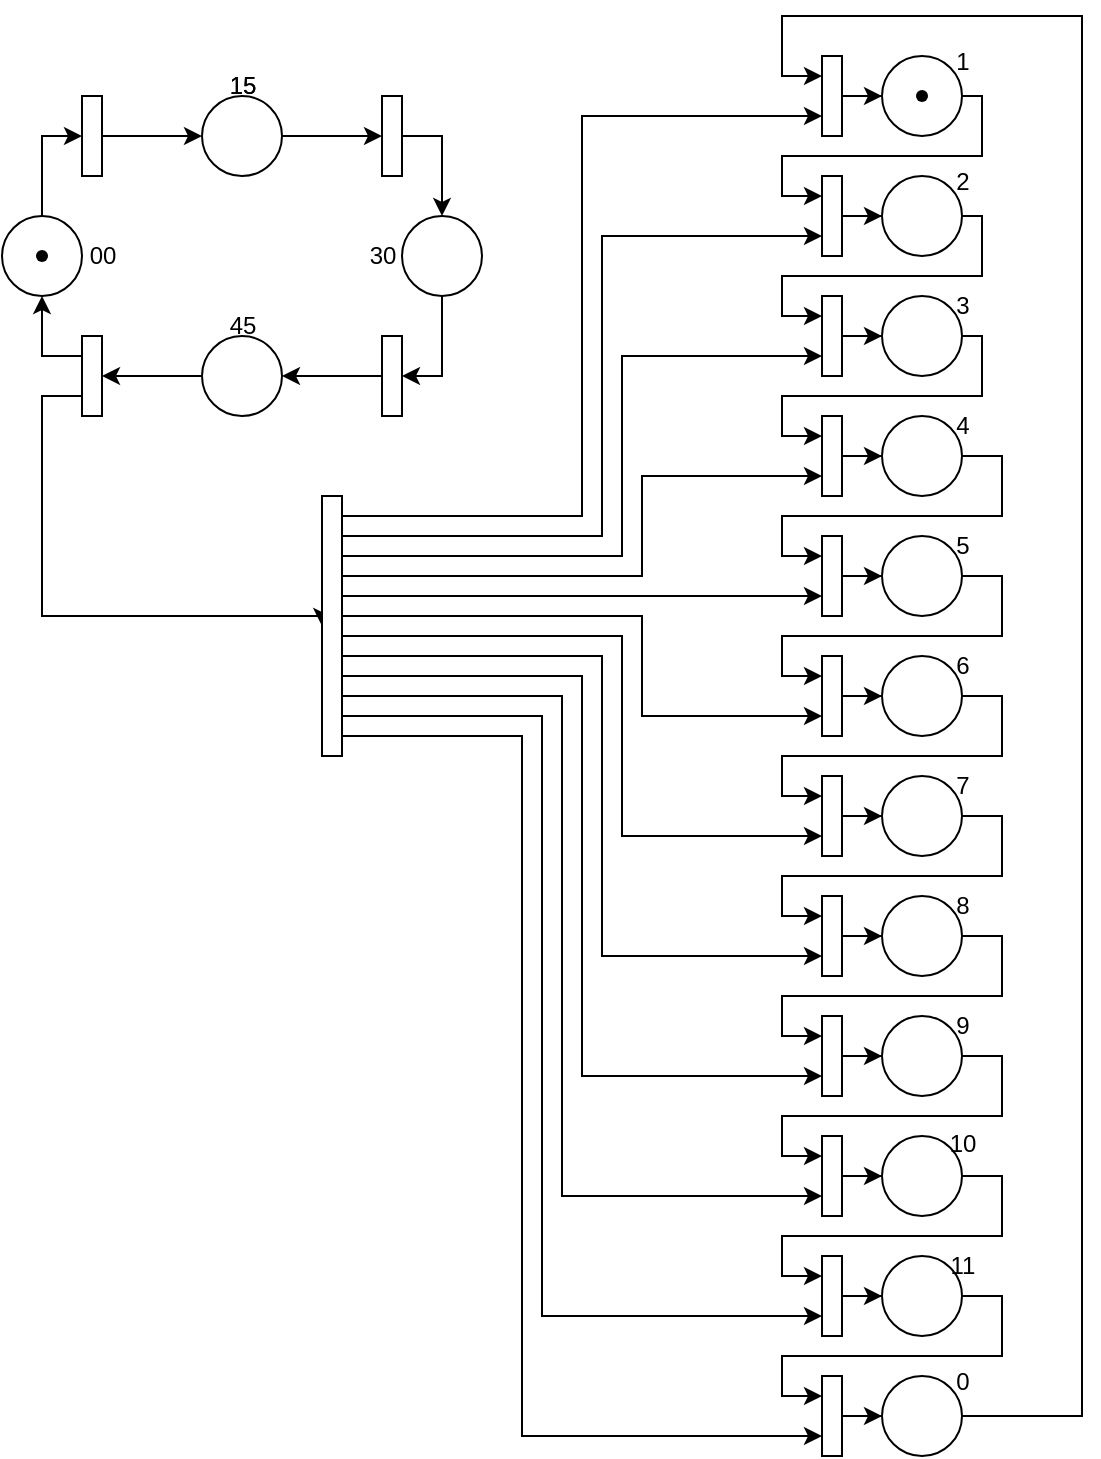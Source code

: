 <mxfile version="23.1.5" type="github">
  <diagram name="Seite-1" id="lfl4i450WfD22Rne9Rqw">
    <mxGraphModel dx="2166" dy="1173" grid="1" gridSize="10" guides="1" tooltips="1" connect="1" arrows="1" fold="1" page="1" pageScale="1" pageWidth="827" pageHeight="1169" math="0" shadow="0">
      <root>
        <mxCell id="0" />
        <mxCell id="1" parent="0" />
        <mxCell id="LdpoICiIx2b4ZV0GDlky-15" style="edgeStyle=orthogonalEdgeStyle;rounded=0;orthogonalLoop=1;jettySize=auto;html=1;entryX=0.5;entryY=0;entryDx=0;entryDy=0;exitX=1;exitY=0.5;exitDx=0;exitDy=0;" edge="1" parent="1" source="LdpoICiIx2b4ZV0GDlky-22" target="LdpoICiIx2b4ZV0GDlky-4">
          <mxGeometry relative="1" as="geometry">
            <Array as="points">
              <mxPoint x="260" y="80" />
            </Array>
          </mxGeometry>
        </mxCell>
        <mxCell id="LdpoICiIx2b4ZV0GDlky-3" value="" style="ellipse;whiteSpace=wrap;html=1;aspect=fixed;" vertex="1" parent="1">
          <mxGeometry x="140" y="60" width="40" height="40" as="geometry" />
        </mxCell>
        <mxCell id="LdpoICiIx2b4ZV0GDlky-16" style="edgeStyle=orthogonalEdgeStyle;rounded=0;orthogonalLoop=1;jettySize=auto;html=1;exitX=0;exitY=0.5;exitDx=0;exitDy=0;entryX=1;entryY=0.5;entryDx=0;entryDy=0;" edge="1" parent="1" source="LdpoICiIx2b4ZV0GDlky-21" target="LdpoICiIx2b4ZV0GDlky-6">
          <mxGeometry relative="1" as="geometry">
            <Array as="points">
              <mxPoint x="210" y="200" />
              <mxPoint x="210" y="200" />
            </Array>
          </mxGeometry>
        </mxCell>
        <mxCell id="LdpoICiIx2b4ZV0GDlky-4" value="" style="ellipse;whiteSpace=wrap;html=1;aspect=fixed;" vertex="1" parent="1">
          <mxGeometry x="240" y="120" width="40" height="40" as="geometry" />
        </mxCell>
        <mxCell id="LdpoICiIx2b4ZV0GDlky-25" style="edgeStyle=orthogonalEdgeStyle;rounded=0;orthogonalLoop=1;jettySize=auto;html=1;entryX=0;entryY=0.5;entryDx=0;entryDy=0;" edge="1" parent="1" source="LdpoICiIx2b4ZV0GDlky-5" target="LdpoICiIx2b4ZV0GDlky-20">
          <mxGeometry relative="1" as="geometry" />
        </mxCell>
        <mxCell id="LdpoICiIx2b4ZV0GDlky-5" value="" style="ellipse;whiteSpace=wrap;html=1;aspect=fixed;" vertex="1" parent="1">
          <mxGeometry x="40" y="120" width="40" height="40" as="geometry" />
        </mxCell>
        <mxCell id="LdpoICiIx2b4ZV0GDlky-17" style="edgeStyle=orthogonalEdgeStyle;rounded=0;orthogonalLoop=1;jettySize=auto;html=1;exitX=0;exitY=0.5;exitDx=0;exitDy=0;entryX=0.5;entryY=1;entryDx=0;entryDy=0;" edge="1" parent="1" source="LdpoICiIx2b4ZV0GDlky-30" target="LdpoICiIx2b4ZV0GDlky-5">
          <mxGeometry relative="1" as="geometry">
            <Array as="points">
              <mxPoint x="80" y="190" />
              <mxPoint x="60" y="190" />
            </Array>
          </mxGeometry>
        </mxCell>
        <mxCell id="LdpoICiIx2b4ZV0GDlky-6" value="" style="ellipse;whiteSpace=wrap;html=1;aspect=fixed;" vertex="1" parent="1">
          <mxGeometry x="140" y="180" width="40" height="40" as="geometry" />
        </mxCell>
        <mxCell id="LdpoICiIx2b4ZV0GDlky-8" value="15" style="text;html=1;align=center;verticalAlign=middle;resizable=0;points=[];autosize=1;strokeColor=none;fillColor=none;" vertex="1" parent="1">
          <mxGeometry x="140" y="40" width="40" height="30" as="geometry" />
        </mxCell>
        <mxCell id="LdpoICiIx2b4ZV0GDlky-9" value="30" style="text;html=1;align=center;verticalAlign=middle;resizable=0;points=[];autosize=1;strokeColor=none;fillColor=none;" vertex="1" parent="1">
          <mxGeometry x="210" y="125" width="40" height="30" as="geometry" />
        </mxCell>
        <mxCell id="LdpoICiIx2b4ZV0GDlky-10" value="45" style="text;html=1;align=center;verticalAlign=middle;resizable=0;points=[];autosize=1;strokeColor=none;fillColor=none;" vertex="1" parent="1">
          <mxGeometry x="140" y="160" width="40" height="30" as="geometry" />
        </mxCell>
        <mxCell id="LdpoICiIx2b4ZV0GDlky-11" value="00" style="text;html=1;align=center;verticalAlign=middle;resizable=0;points=[];autosize=1;strokeColor=none;fillColor=none;" vertex="1" parent="1">
          <mxGeometry x="70" y="125" width="40" height="30" as="geometry" />
        </mxCell>
        <mxCell id="LdpoICiIx2b4ZV0GDlky-26" style="edgeStyle=orthogonalEdgeStyle;rounded=0;orthogonalLoop=1;jettySize=auto;html=1;entryX=0;entryY=0.5;entryDx=0;entryDy=0;" edge="1" parent="1" source="LdpoICiIx2b4ZV0GDlky-20" target="LdpoICiIx2b4ZV0GDlky-3">
          <mxGeometry relative="1" as="geometry" />
        </mxCell>
        <mxCell id="LdpoICiIx2b4ZV0GDlky-20" value="" style="rounded=0;whiteSpace=wrap;html=1;" vertex="1" parent="1">
          <mxGeometry x="80" y="60" width="10" height="40" as="geometry" />
        </mxCell>
        <mxCell id="LdpoICiIx2b4ZV0GDlky-23" value="" style="edgeStyle=orthogonalEdgeStyle;rounded=0;orthogonalLoop=1;jettySize=auto;html=1;entryX=0;entryY=0.5;entryDx=0;entryDy=0;" edge="1" parent="1" source="LdpoICiIx2b4ZV0GDlky-3" target="LdpoICiIx2b4ZV0GDlky-22">
          <mxGeometry relative="1" as="geometry">
            <mxPoint x="180" y="78" as="sourcePoint" />
            <mxPoint x="246" y="126" as="targetPoint" />
          </mxGeometry>
        </mxCell>
        <mxCell id="LdpoICiIx2b4ZV0GDlky-22" value="" style="rounded=0;whiteSpace=wrap;html=1;" vertex="1" parent="1">
          <mxGeometry x="230" y="60" width="10" height="40" as="geometry" />
        </mxCell>
        <mxCell id="LdpoICiIx2b4ZV0GDlky-24" value="" style="edgeStyle=orthogonalEdgeStyle;rounded=0;orthogonalLoop=1;jettySize=auto;html=1;exitX=0.5;exitY=1;exitDx=0;exitDy=0;entryX=1;entryY=0.5;entryDx=0;entryDy=0;" edge="1" parent="1" source="LdpoICiIx2b4ZV0GDlky-4" target="LdpoICiIx2b4ZV0GDlky-21">
          <mxGeometry relative="1" as="geometry">
            <mxPoint x="246" y="154" as="sourcePoint" />
            <mxPoint x="180" y="200" as="targetPoint" />
            <Array as="points">
              <mxPoint x="260" y="200" />
            </Array>
          </mxGeometry>
        </mxCell>
        <mxCell id="LdpoICiIx2b4ZV0GDlky-21" value="" style="rounded=0;whiteSpace=wrap;html=1;" vertex="1" parent="1">
          <mxGeometry x="230" y="180" width="10" height="40" as="geometry" />
        </mxCell>
        <mxCell id="LdpoICiIx2b4ZV0GDlky-29" value="15" style="text;html=1;align=center;verticalAlign=middle;resizable=0;points=[];autosize=1;strokeColor=none;fillColor=none;" vertex="1" parent="1">
          <mxGeometry x="140" y="40" width="40" height="30" as="geometry" />
        </mxCell>
        <mxCell id="LdpoICiIx2b4ZV0GDlky-31" value="" style="edgeStyle=orthogonalEdgeStyle;rounded=0;orthogonalLoop=1;jettySize=auto;html=1;exitX=0;exitY=0.5;exitDx=0;exitDy=0;entryX=1;entryY=0.5;entryDx=0;entryDy=0;" edge="1" parent="1" source="LdpoICiIx2b4ZV0GDlky-6" target="LdpoICiIx2b4ZV0GDlky-30">
          <mxGeometry relative="1" as="geometry">
            <mxPoint x="140" y="200" as="sourcePoint" />
            <mxPoint x="60" y="160" as="targetPoint" />
          </mxGeometry>
        </mxCell>
        <mxCell id="LdpoICiIx2b4ZV0GDlky-43" style="edgeStyle=orthogonalEdgeStyle;rounded=0;orthogonalLoop=1;jettySize=auto;html=1;entryX=0;entryY=0.5;entryDx=0;entryDy=0;" edge="1" parent="1" source="LdpoICiIx2b4ZV0GDlky-30" target="LdpoICiIx2b4ZV0GDlky-55">
          <mxGeometry relative="1" as="geometry">
            <mxPoint x="85" y="320" as="targetPoint" />
            <Array as="points">
              <mxPoint x="60" y="210" />
              <mxPoint x="60" y="320" />
            </Array>
          </mxGeometry>
        </mxCell>
        <mxCell id="LdpoICiIx2b4ZV0GDlky-30" value="" style="rounded=0;whiteSpace=wrap;html=1;" vertex="1" parent="1">
          <mxGeometry x="80" y="180" width="10" height="40" as="geometry" />
        </mxCell>
        <mxCell id="LdpoICiIx2b4ZV0GDlky-32" value="" style="ellipse;whiteSpace=wrap;html=1;aspect=fixed;" vertex="1" parent="1">
          <mxGeometry x="480" y="40" width="40" height="40" as="geometry" />
        </mxCell>
        <mxCell id="LdpoICiIx2b4ZV0GDlky-108" style="edgeStyle=orthogonalEdgeStyle;rounded=0;orthogonalLoop=1;jettySize=auto;html=1;exitX=1;exitY=0.5;exitDx=0;exitDy=0;entryX=0;entryY=0.25;entryDx=0;entryDy=0;" edge="1" parent="1" source="LdpoICiIx2b4ZV0GDlky-33" target="LdpoICiIx2b4ZV0GDlky-106">
          <mxGeometry relative="1" as="geometry">
            <Array as="points">
              <mxPoint x="540" y="660" />
              <mxPoint x="540" y="690" />
              <mxPoint x="430" y="690" />
              <mxPoint x="430" y="710" />
            </Array>
          </mxGeometry>
        </mxCell>
        <mxCell id="LdpoICiIx2b4ZV0GDlky-33" value="" style="ellipse;whiteSpace=wrap;html=1;aspect=fixed;" vertex="1" parent="1">
          <mxGeometry x="480" y="640" width="40" height="40" as="geometry" />
        </mxCell>
        <mxCell id="LdpoICiIx2b4ZV0GDlky-91" style="edgeStyle=orthogonalEdgeStyle;rounded=0;orthogonalLoop=1;jettySize=auto;html=1;entryX=0;entryY=0.25;entryDx=0;entryDy=0;" edge="1" parent="1" source="LdpoICiIx2b4ZV0GDlky-34" target="LdpoICiIx2b4ZV0GDlky-59">
          <mxGeometry relative="1" as="geometry">
            <Array as="points">
              <mxPoint x="540" y="600" />
              <mxPoint x="540" y="630" />
              <mxPoint x="430" y="630" />
              <mxPoint x="430" y="650" />
            </Array>
          </mxGeometry>
        </mxCell>
        <mxCell id="LdpoICiIx2b4ZV0GDlky-34" value="" style="ellipse;whiteSpace=wrap;html=1;aspect=fixed;" vertex="1" parent="1">
          <mxGeometry x="480" y="580" width="40" height="40" as="geometry" />
        </mxCell>
        <mxCell id="LdpoICiIx2b4ZV0GDlky-90" style="edgeStyle=orthogonalEdgeStyle;rounded=0;orthogonalLoop=1;jettySize=auto;html=1;entryX=0;entryY=0.25;entryDx=0;entryDy=0;" edge="1" parent="1" source="LdpoICiIx2b4ZV0GDlky-35" target="LdpoICiIx2b4ZV0GDlky-60">
          <mxGeometry relative="1" as="geometry">
            <Array as="points">
              <mxPoint x="540" y="540" />
              <mxPoint x="540" y="570" />
              <mxPoint x="430" y="570" />
              <mxPoint x="430" y="590" />
            </Array>
          </mxGeometry>
        </mxCell>
        <mxCell id="LdpoICiIx2b4ZV0GDlky-35" value="" style="ellipse;whiteSpace=wrap;html=1;aspect=fixed;" vertex="1" parent="1">
          <mxGeometry x="480" y="520" width="40" height="40" as="geometry" />
        </mxCell>
        <mxCell id="LdpoICiIx2b4ZV0GDlky-88" style="edgeStyle=orthogonalEdgeStyle;rounded=0;orthogonalLoop=1;jettySize=auto;html=1;entryX=0;entryY=0.25;entryDx=0;entryDy=0;" edge="1" parent="1" source="LdpoICiIx2b4ZV0GDlky-36" target="LdpoICiIx2b4ZV0GDlky-46">
          <mxGeometry relative="1" as="geometry">
            <Array as="points">
              <mxPoint x="540" y="420" />
              <mxPoint x="540" y="450" />
              <mxPoint x="430" y="450" />
              <mxPoint x="430" y="470" />
            </Array>
          </mxGeometry>
        </mxCell>
        <mxCell id="LdpoICiIx2b4ZV0GDlky-36" value="" style="ellipse;whiteSpace=wrap;html=1;aspect=fixed;" vertex="1" parent="1">
          <mxGeometry x="480" y="400" width="40" height="40" as="geometry" />
        </mxCell>
        <mxCell id="LdpoICiIx2b4ZV0GDlky-89" style="edgeStyle=orthogonalEdgeStyle;rounded=0;orthogonalLoop=1;jettySize=auto;html=1;entryX=0;entryY=0.25;entryDx=0;entryDy=0;" edge="1" parent="1" source="LdpoICiIx2b4ZV0GDlky-37" target="LdpoICiIx2b4ZV0GDlky-45">
          <mxGeometry relative="1" as="geometry">
            <Array as="points">
              <mxPoint x="540" y="480" />
              <mxPoint x="540" y="510" />
              <mxPoint x="430" y="510" />
              <mxPoint x="430" y="530" />
            </Array>
          </mxGeometry>
        </mxCell>
        <mxCell id="LdpoICiIx2b4ZV0GDlky-37" value="" style="ellipse;whiteSpace=wrap;html=1;aspect=fixed;" vertex="1" parent="1">
          <mxGeometry x="480" y="460" width="40" height="40" as="geometry" />
        </mxCell>
        <mxCell id="LdpoICiIx2b4ZV0GDlky-87" style="edgeStyle=orthogonalEdgeStyle;rounded=0;orthogonalLoop=1;jettySize=auto;html=1;entryX=0;entryY=0.25;entryDx=0;entryDy=0;" edge="1" parent="1" source="LdpoICiIx2b4ZV0GDlky-38" target="LdpoICiIx2b4ZV0GDlky-47">
          <mxGeometry relative="1" as="geometry">
            <Array as="points">
              <mxPoint x="540" y="360" />
              <mxPoint x="540" y="390" />
              <mxPoint x="430" y="390" />
              <mxPoint x="430" y="410" />
            </Array>
          </mxGeometry>
        </mxCell>
        <mxCell id="LdpoICiIx2b4ZV0GDlky-38" value="" style="ellipse;whiteSpace=wrap;html=1;aspect=fixed;" vertex="1" parent="1">
          <mxGeometry x="480" y="340" width="40" height="40" as="geometry" />
        </mxCell>
        <mxCell id="LdpoICiIx2b4ZV0GDlky-86" style="edgeStyle=orthogonalEdgeStyle;rounded=0;orthogonalLoop=1;jettySize=auto;html=1;entryX=0;entryY=0.25;entryDx=0;entryDy=0;" edge="1" parent="1" source="LdpoICiIx2b4ZV0GDlky-39" target="LdpoICiIx2b4ZV0GDlky-48">
          <mxGeometry relative="1" as="geometry">
            <Array as="points">
              <mxPoint x="540" y="300" />
              <mxPoint x="540" y="330" />
              <mxPoint x="430" y="330" />
              <mxPoint x="430" y="350" />
            </Array>
          </mxGeometry>
        </mxCell>
        <mxCell id="LdpoICiIx2b4ZV0GDlky-39" value="" style="ellipse;whiteSpace=wrap;html=1;aspect=fixed;" vertex="1" parent="1">
          <mxGeometry x="480" y="280" width="40" height="40" as="geometry" />
        </mxCell>
        <mxCell id="LdpoICiIx2b4ZV0GDlky-85" style="edgeStyle=orthogonalEdgeStyle;rounded=0;orthogonalLoop=1;jettySize=auto;html=1;exitX=1;exitY=0.5;exitDx=0;exitDy=0;entryX=0;entryY=0.25;entryDx=0;entryDy=0;" edge="1" parent="1" source="LdpoICiIx2b4ZV0GDlky-40" target="LdpoICiIx2b4ZV0GDlky-49">
          <mxGeometry relative="1" as="geometry">
            <Array as="points">
              <mxPoint x="540" y="240" />
              <mxPoint x="540" y="270" />
              <mxPoint x="430" y="270" />
              <mxPoint x="430" y="290" />
            </Array>
          </mxGeometry>
        </mxCell>
        <mxCell id="LdpoICiIx2b4ZV0GDlky-40" value="" style="ellipse;whiteSpace=wrap;html=1;aspect=fixed;" vertex="1" parent="1">
          <mxGeometry x="480" y="220" width="40" height="40" as="geometry" />
        </mxCell>
        <mxCell id="LdpoICiIx2b4ZV0GDlky-77" style="edgeStyle=orthogonalEdgeStyle;rounded=0;orthogonalLoop=1;jettySize=auto;html=1;entryX=0;entryY=0.25;entryDx=0;entryDy=0;" edge="1" parent="1" source="LdpoICiIx2b4ZV0GDlky-41" target="LdpoICiIx2b4ZV0GDlky-50">
          <mxGeometry relative="1" as="geometry">
            <Array as="points">
              <mxPoint x="530" y="180" />
              <mxPoint x="530" y="210" />
              <mxPoint x="430" y="210" />
              <mxPoint x="430" y="230" />
            </Array>
          </mxGeometry>
        </mxCell>
        <mxCell id="LdpoICiIx2b4ZV0GDlky-41" value="" style="ellipse;whiteSpace=wrap;html=1;aspect=fixed;" vertex="1" parent="1">
          <mxGeometry x="480" y="160" width="40" height="40" as="geometry" />
        </mxCell>
        <mxCell id="LdpoICiIx2b4ZV0GDlky-65" style="edgeStyle=orthogonalEdgeStyle;rounded=0;orthogonalLoop=1;jettySize=auto;html=1;entryX=0;entryY=0.25;entryDx=0;entryDy=0;" edge="1" parent="1" source="LdpoICiIx2b4ZV0GDlky-42" target="LdpoICiIx2b4ZV0GDlky-51">
          <mxGeometry relative="1" as="geometry">
            <Array as="points">
              <mxPoint x="530" y="120" />
              <mxPoint x="530" y="150" />
              <mxPoint x="430" y="150" />
              <mxPoint x="430" y="170" />
            </Array>
          </mxGeometry>
        </mxCell>
        <mxCell id="LdpoICiIx2b4ZV0GDlky-42" value="" style="ellipse;whiteSpace=wrap;html=1;aspect=fixed;" vertex="1" parent="1">
          <mxGeometry x="480" y="100" width="40" height="40" as="geometry" />
        </mxCell>
        <mxCell id="LdpoICiIx2b4ZV0GDlky-57" style="edgeStyle=orthogonalEdgeStyle;rounded=0;orthogonalLoop=1;jettySize=auto;html=1;exitX=1;exitY=0.5;exitDx=0;exitDy=0;entryX=0;entryY=0.25;entryDx=0;entryDy=0;" edge="1" parent="1" source="LdpoICiIx2b4ZV0GDlky-32" target="LdpoICiIx2b4ZV0GDlky-52">
          <mxGeometry relative="1" as="geometry">
            <Array as="points">
              <mxPoint x="530" y="60" />
              <mxPoint x="530" y="90" />
              <mxPoint x="430" y="90" />
              <mxPoint x="430" y="110" />
            </Array>
          </mxGeometry>
        </mxCell>
        <mxCell id="LdpoICiIx2b4ZV0GDlky-58" style="edgeStyle=orthogonalEdgeStyle;rounded=0;orthogonalLoop=1;jettySize=auto;html=1;entryX=0;entryY=0.5;entryDx=0;entryDy=0;" edge="1" parent="1" source="LdpoICiIx2b4ZV0GDlky-44" target="LdpoICiIx2b4ZV0GDlky-32">
          <mxGeometry relative="1" as="geometry" />
        </mxCell>
        <mxCell id="LdpoICiIx2b4ZV0GDlky-44" value="" style="rounded=0;whiteSpace=wrap;html=1;" vertex="1" parent="1">
          <mxGeometry x="450" y="40" width="10" height="40" as="geometry" />
        </mxCell>
        <mxCell id="LdpoICiIx2b4ZV0GDlky-74" style="edgeStyle=orthogonalEdgeStyle;rounded=0;orthogonalLoop=1;jettySize=auto;html=1;entryX=0;entryY=0.5;entryDx=0;entryDy=0;" edge="1" parent="1" source="LdpoICiIx2b4ZV0GDlky-45" target="LdpoICiIx2b4ZV0GDlky-35">
          <mxGeometry relative="1" as="geometry" />
        </mxCell>
        <mxCell id="LdpoICiIx2b4ZV0GDlky-45" value="" style="rounded=0;whiteSpace=wrap;html=1;" vertex="1" parent="1">
          <mxGeometry x="450" y="520" width="10" height="40" as="geometry" />
        </mxCell>
        <mxCell id="LdpoICiIx2b4ZV0GDlky-73" style="edgeStyle=orthogonalEdgeStyle;rounded=0;orthogonalLoop=1;jettySize=auto;html=1;entryX=0;entryY=0.5;entryDx=0;entryDy=0;" edge="1" parent="1" source="LdpoICiIx2b4ZV0GDlky-46" target="LdpoICiIx2b4ZV0GDlky-37">
          <mxGeometry relative="1" as="geometry" />
        </mxCell>
        <mxCell id="LdpoICiIx2b4ZV0GDlky-46" value="" style="rounded=0;whiteSpace=wrap;html=1;" vertex="1" parent="1">
          <mxGeometry x="450" y="460" width="10" height="40" as="geometry" />
        </mxCell>
        <mxCell id="LdpoICiIx2b4ZV0GDlky-72" style="edgeStyle=orthogonalEdgeStyle;rounded=0;orthogonalLoop=1;jettySize=auto;html=1;entryX=0;entryY=0.5;entryDx=0;entryDy=0;" edge="1" parent="1" source="LdpoICiIx2b4ZV0GDlky-47" target="LdpoICiIx2b4ZV0GDlky-36">
          <mxGeometry relative="1" as="geometry" />
        </mxCell>
        <mxCell id="LdpoICiIx2b4ZV0GDlky-47" value="" style="rounded=0;whiteSpace=wrap;html=1;" vertex="1" parent="1">
          <mxGeometry x="450" y="400" width="10" height="40" as="geometry" />
        </mxCell>
        <mxCell id="LdpoICiIx2b4ZV0GDlky-71" style="edgeStyle=orthogonalEdgeStyle;rounded=0;orthogonalLoop=1;jettySize=auto;html=1;entryX=0;entryY=0.5;entryDx=0;entryDy=0;" edge="1" parent="1" source="LdpoICiIx2b4ZV0GDlky-48" target="LdpoICiIx2b4ZV0GDlky-38">
          <mxGeometry relative="1" as="geometry" />
        </mxCell>
        <mxCell id="LdpoICiIx2b4ZV0GDlky-48" value="" style="rounded=0;whiteSpace=wrap;html=1;" vertex="1" parent="1">
          <mxGeometry x="450" y="340" width="10" height="40" as="geometry" />
        </mxCell>
        <mxCell id="LdpoICiIx2b4ZV0GDlky-70" style="edgeStyle=orthogonalEdgeStyle;rounded=0;orthogonalLoop=1;jettySize=auto;html=1;entryX=0;entryY=0.5;entryDx=0;entryDy=0;" edge="1" parent="1" source="LdpoICiIx2b4ZV0GDlky-49" target="LdpoICiIx2b4ZV0GDlky-39">
          <mxGeometry relative="1" as="geometry" />
        </mxCell>
        <mxCell id="LdpoICiIx2b4ZV0GDlky-49" value="" style="rounded=0;whiteSpace=wrap;html=1;" vertex="1" parent="1">
          <mxGeometry x="450" y="280" width="10" height="40" as="geometry" />
        </mxCell>
        <mxCell id="LdpoICiIx2b4ZV0GDlky-69" style="edgeStyle=orthogonalEdgeStyle;rounded=0;orthogonalLoop=1;jettySize=auto;html=1;entryX=0;entryY=0.5;entryDx=0;entryDy=0;" edge="1" parent="1" source="LdpoICiIx2b4ZV0GDlky-50" target="LdpoICiIx2b4ZV0GDlky-40">
          <mxGeometry relative="1" as="geometry" />
        </mxCell>
        <mxCell id="LdpoICiIx2b4ZV0GDlky-50" value="" style="rounded=0;whiteSpace=wrap;html=1;" vertex="1" parent="1">
          <mxGeometry x="450" y="220" width="10" height="40" as="geometry" />
        </mxCell>
        <mxCell id="LdpoICiIx2b4ZV0GDlky-68" style="edgeStyle=orthogonalEdgeStyle;rounded=0;orthogonalLoop=1;jettySize=auto;html=1;entryX=0;entryY=0.5;entryDx=0;entryDy=0;" edge="1" parent="1" source="LdpoICiIx2b4ZV0GDlky-51" target="LdpoICiIx2b4ZV0GDlky-41">
          <mxGeometry relative="1" as="geometry" />
        </mxCell>
        <mxCell id="LdpoICiIx2b4ZV0GDlky-51" value="" style="rounded=0;whiteSpace=wrap;html=1;" vertex="1" parent="1">
          <mxGeometry x="450" y="160" width="10" height="40" as="geometry" />
        </mxCell>
        <mxCell id="LdpoICiIx2b4ZV0GDlky-66" style="edgeStyle=orthogonalEdgeStyle;rounded=0;orthogonalLoop=1;jettySize=auto;html=1;entryX=0;entryY=0.5;entryDx=0;entryDy=0;" edge="1" parent="1" source="LdpoICiIx2b4ZV0GDlky-52" target="LdpoICiIx2b4ZV0GDlky-42">
          <mxGeometry relative="1" as="geometry" />
        </mxCell>
        <mxCell id="LdpoICiIx2b4ZV0GDlky-52" value="" style="rounded=0;whiteSpace=wrap;html=1;" vertex="1" parent="1">
          <mxGeometry x="450" y="100" width="10" height="40" as="geometry" />
        </mxCell>
        <mxCell id="LdpoICiIx2b4ZV0GDlky-56" style="edgeStyle=orthogonalEdgeStyle;rounded=0;orthogonalLoop=1;jettySize=auto;html=1;" edge="1" parent="1">
          <mxGeometry relative="1" as="geometry">
            <mxPoint x="210" y="270" as="sourcePoint" />
            <mxPoint x="450" y="70" as="targetPoint" />
            <Array as="points">
              <mxPoint x="330" y="270" />
              <mxPoint x="330" y="70" />
              <mxPoint x="450" y="70" />
            </Array>
          </mxGeometry>
        </mxCell>
        <mxCell id="LdpoICiIx2b4ZV0GDlky-62" style="edgeStyle=orthogonalEdgeStyle;rounded=0;orthogonalLoop=1;jettySize=auto;html=1;" edge="1" parent="1">
          <mxGeometry relative="1" as="geometry">
            <mxPoint x="210" y="280" as="sourcePoint" />
            <mxPoint x="450" y="130" as="targetPoint" />
            <Array as="points">
              <mxPoint x="340" y="280" />
              <mxPoint x="340" y="130" />
              <mxPoint x="450" y="130" />
            </Array>
          </mxGeometry>
        </mxCell>
        <mxCell id="LdpoICiIx2b4ZV0GDlky-63" style="edgeStyle=orthogonalEdgeStyle;rounded=0;orthogonalLoop=1;jettySize=auto;html=1;entryX=0;entryY=0.75;entryDx=0;entryDy=0;" edge="1" parent="1" source="LdpoICiIx2b4ZV0GDlky-55" target="LdpoICiIx2b4ZV0GDlky-51">
          <mxGeometry relative="1" as="geometry">
            <Array as="points">
              <mxPoint x="350" y="290" />
              <mxPoint x="350" y="190" />
            </Array>
          </mxGeometry>
        </mxCell>
        <mxCell id="LdpoICiIx2b4ZV0GDlky-64" style="edgeStyle=orthogonalEdgeStyle;rounded=0;orthogonalLoop=1;jettySize=auto;html=1;" edge="1" parent="1" source="LdpoICiIx2b4ZV0GDlky-55">
          <mxGeometry relative="1" as="geometry">
            <mxPoint x="450" y="250" as="targetPoint" />
            <Array as="points">
              <mxPoint x="360" y="300" />
              <mxPoint x="360" y="250" />
            </Array>
          </mxGeometry>
        </mxCell>
        <mxCell id="LdpoICiIx2b4ZV0GDlky-78" style="edgeStyle=orthogonalEdgeStyle;rounded=0;orthogonalLoop=1;jettySize=auto;html=1;entryX=0;entryY=0.75;entryDx=0;entryDy=0;" edge="1" parent="1" source="LdpoICiIx2b4ZV0GDlky-55" target="LdpoICiIx2b4ZV0GDlky-49">
          <mxGeometry relative="1" as="geometry">
            <Array as="points">
              <mxPoint x="270" y="310" />
              <mxPoint x="270" y="310" />
            </Array>
          </mxGeometry>
        </mxCell>
        <mxCell id="LdpoICiIx2b4ZV0GDlky-79" style="edgeStyle=orthogonalEdgeStyle;rounded=0;orthogonalLoop=1;jettySize=auto;html=1;entryX=0;entryY=0.75;entryDx=0;entryDy=0;" edge="1" parent="1" source="LdpoICiIx2b4ZV0GDlky-55" target="LdpoICiIx2b4ZV0GDlky-48">
          <mxGeometry relative="1" as="geometry">
            <Array as="points">
              <mxPoint x="360" y="320" />
              <mxPoint x="360" y="370" />
            </Array>
          </mxGeometry>
        </mxCell>
        <mxCell id="LdpoICiIx2b4ZV0GDlky-80" style="edgeStyle=orthogonalEdgeStyle;rounded=0;orthogonalLoop=1;jettySize=auto;html=1;entryX=0;entryY=0.75;entryDx=0;entryDy=0;" edge="1" parent="1" source="LdpoICiIx2b4ZV0GDlky-55" target="LdpoICiIx2b4ZV0GDlky-47">
          <mxGeometry relative="1" as="geometry">
            <Array as="points">
              <mxPoint x="350" y="330" />
              <mxPoint x="350" y="430" />
            </Array>
          </mxGeometry>
        </mxCell>
        <mxCell id="LdpoICiIx2b4ZV0GDlky-81" style="edgeStyle=orthogonalEdgeStyle;rounded=0;orthogonalLoop=1;jettySize=auto;html=1;entryX=0;entryY=0.75;entryDx=0;entryDy=0;" edge="1" parent="1" source="LdpoICiIx2b4ZV0GDlky-55" target="LdpoICiIx2b4ZV0GDlky-46">
          <mxGeometry relative="1" as="geometry">
            <Array as="points">
              <mxPoint x="340" y="340" />
              <mxPoint x="340" y="490" />
            </Array>
          </mxGeometry>
        </mxCell>
        <mxCell id="LdpoICiIx2b4ZV0GDlky-82" style="edgeStyle=orthogonalEdgeStyle;rounded=0;orthogonalLoop=1;jettySize=auto;html=1;entryX=0;entryY=0.75;entryDx=0;entryDy=0;" edge="1" parent="1" source="LdpoICiIx2b4ZV0GDlky-55" target="LdpoICiIx2b4ZV0GDlky-45">
          <mxGeometry relative="1" as="geometry">
            <Array as="points">
              <mxPoint x="330" y="350" />
              <mxPoint x="330" y="550" />
            </Array>
          </mxGeometry>
        </mxCell>
        <mxCell id="LdpoICiIx2b4ZV0GDlky-83" style="edgeStyle=orthogonalEdgeStyle;rounded=0;orthogonalLoop=1;jettySize=auto;html=1;entryX=0;entryY=0.75;entryDx=0;entryDy=0;" edge="1" parent="1" source="LdpoICiIx2b4ZV0GDlky-55" target="LdpoICiIx2b4ZV0GDlky-60">
          <mxGeometry relative="1" as="geometry">
            <Array as="points">
              <mxPoint x="320" y="360" />
              <mxPoint x="320" y="610" />
            </Array>
          </mxGeometry>
        </mxCell>
        <mxCell id="LdpoICiIx2b4ZV0GDlky-84" style="edgeStyle=orthogonalEdgeStyle;rounded=0;orthogonalLoop=1;jettySize=auto;html=1;entryX=0;entryY=0.75;entryDx=0;entryDy=0;" edge="1" parent="1" source="LdpoICiIx2b4ZV0GDlky-55" target="LdpoICiIx2b4ZV0GDlky-59">
          <mxGeometry relative="1" as="geometry">
            <Array as="points">
              <mxPoint x="310" y="370" />
              <mxPoint x="310" y="670" />
            </Array>
          </mxGeometry>
        </mxCell>
        <mxCell id="LdpoICiIx2b4ZV0GDlky-109" style="edgeStyle=orthogonalEdgeStyle;rounded=0;orthogonalLoop=1;jettySize=auto;html=1;entryX=0;entryY=0.75;entryDx=0;entryDy=0;" edge="1" parent="1" source="LdpoICiIx2b4ZV0GDlky-55" target="LdpoICiIx2b4ZV0GDlky-106">
          <mxGeometry relative="1" as="geometry">
            <Array as="points">
              <mxPoint x="300" y="380" />
              <mxPoint x="300" y="730" />
            </Array>
          </mxGeometry>
        </mxCell>
        <mxCell id="LdpoICiIx2b4ZV0GDlky-55" value="" style="rounded=0;whiteSpace=wrap;html=1;" vertex="1" parent="1">
          <mxGeometry x="200" y="260" width="10" height="130" as="geometry" />
        </mxCell>
        <mxCell id="LdpoICiIx2b4ZV0GDlky-76" style="edgeStyle=orthogonalEdgeStyle;rounded=0;orthogonalLoop=1;jettySize=auto;html=1;entryX=0;entryY=0.5;entryDx=0;entryDy=0;" edge="1" parent="1" source="LdpoICiIx2b4ZV0GDlky-59" target="LdpoICiIx2b4ZV0GDlky-33">
          <mxGeometry relative="1" as="geometry" />
        </mxCell>
        <mxCell id="LdpoICiIx2b4ZV0GDlky-59" value="" style="rounded=0;whiteSpace=wrap;html=1;" vertex="1" parent="1">
          <mxGeometry x="450" y="640" width="10" height="40" as="geometry" />
        </mxCell>
        <mxCell id="LdpoICiIx2b4ZV0GDlky-75" style="edgeStyle=orthogonalEdgeStyle;rounded=0;orthogonalLoop=1;jettySize=auto;html=1;entryX=0;entryY=0.5;entryDx=0;entryDy=0;" edge="1" parent="1" source="LdpoICiIx2b4ZV0GDlky-60" target="LdpoICiIx2b4ZV0GDlky-34">
          <mxGeometry relative="1" as="geometry" />
        </mxCell>
        <mxCell id="LdpoICiIx2b4ZV0GDlky-60" value="" style="rounded=0;whiteSpace=wrap;html=1;" vertex="1" parent="1">
          <mxGeometry x="450" y="580" width="10" height="40" as="geometry" />
        </mxCell>
        <mxCell id="LdpoICiIx2b4ZV0GDlky-92" value="1" style="text;html=1;align=center;verticalAlign=middle;resizable=0;points=[];autosize=1;strokeColor=none;fillColor=none;" vertex="1" parent="1">
          <mxGeometry x="505" y="28" width="30" height="30" as="geometry" />
        </mxCell>
        <mxCell id="LdpoICiIx2b4ZV0GDlky-93" value="2" style="text;html=1;align=center;verticalAlign=middle;resizable=0;points=[];autosize=1;strokeColor=none;fillColor=none;" vertex="1" parent="1">
          <mxGeometry x="505" y="88" width="30" height="30" as="geometry" />
        </mxCell>
        <mxCell id="LdpoICiIx2b4ZV0GDlky-94" value="9" style="text;html=1;align=center;verticalAlign=middle;resizable=0;points=[];autosize=1;strokeColor=none;fillColor=none;" vertex="1" parent="1">
          <mxGeometry x="505" y="510" width="30" height="30" as="geometry" />
        </mxCell>
        <mxCell id="LdpoICiIx2b4ZV0GDlky-95" value="5" style="text;html=1;align=center;verticalAlign=middle;resizable=0;points=[];autosize=1;strokeColor=none;fillColor=none;" vertex="1" parent="1">
          <mxGeometry x="505" y="270" width="30" height="30" as="geometry" />
        </mxCell>
        <mxCell id="LdpoICiIx2b4ZV0GDlky-96" value="8" style="text;html=1;align=center;verticalAlign=middle;resizable=0;points=[];autosize=1;strokeColor=none;fillColor=none;" vertex="1" parent="1">
          <mxGeometry x="505" y="450" width="30" height="30" as="geometry" />
        </mxCell>
        <mxCell id="LdpoICiIx2b4ZV0GDlky-97" value="7" style="text;html=1;align=center;verticalAlign=middle;resizable=0;points=[];autosize=1;strokeColor=none;fillColor=none;" vertex="1" parent="1">
          <mxGeometry x="505" y="390" width="30" height="30" as="geometry" />
        </mxCell>
        <mxCell id="LdpoICiIx2b4ZV0GDlky-98" value="6" style="text;html=1;align=center;verticalAlign=middle;resizable=0;points=[];autosize=1;strokeColor=none;fillColor=none;" vertex="1" parent="1">
          <mxGeometry x="505" y="330" width="30" height="30" as="geometry" />
        </mxCell>
        <mxCell id="LdpoICiIx2b4ZV0GDlky-99" value="4" style="text;html=1;align=center;verticalAlign=middle;resizable=0;points=[];autosize=1;strokeColor=none;fillColor=none;" vertex="1" parent="1">
          <mxGeometry x="505" y="210" width="30" height="30" as="geometry" />
        </mxCell>
        <mxCell id="LdpoICiIx2b4ZV0GDlky-100" value="3" style="text;html=1;align=center;verticalAlign=middle;resizable=0;points=[];autosize=1;strokeColor=none;fillColor=none;" vertex="1" parent="1">
          <mxGeometry x="505" y="150" width="30" height="30" as="geometry" />
        </mxCell>
        <mxCell id="LdpoICiIx2b4ZV0GDlky-101" value="11" style="text;html=1;align=center;verticalAlign=middle;resizable=0;points=[];autosize=1;strokeColor=none;fillColor=none;" vertex="1" parent="1">
          <mxGeometry x="500" y="630" width="40" height="30" as="geometry" />
        </mxCell>
        <mxCell id="LdpoICiIx2b4ZV0GDlky-102" value="10" style="text;html=1;align=center;verticalAlign=middle;resizable=0;points=[];autosize=1;strokeColor=none;fillColor=none;" vertex="1" parent="1">
          <mxGeometry x="500" y="569" width="40" height="30" as="geometry" />
        </mxCell>
        <mxCell id="LdpoICiIx2b4ZV0GDlky-103" value="" style="shape=waypoint;sketch=0;fillStyle=solid;size=6;pointerEvents=1;points=[];fillColor=none;resizable=0;rotatable=0;perimeter=centerPerimeter;snapToPoint=1;" vertex="1" parent="1">
          <mxGeometry x="50" y="130" width="20" height="20" as="geometry" />
        </mxCell>
        <mxCell id="LdpoICiIx2b4ZV0GDlky-104" value="" style="shape=waypoint;sketch=0;fillStyle=solid;size=6;pointerEvents=1;points=[];fillColor=none;resizable=0;rotatable=0;perimeter=centerPerimeter;snapToPoint=1;" vertex="1" parent="1">
          <mxGeometry x="490" y="50" width="20" height="20" as="geometry" />
        </mxCell>
        <mxCell id="LdpoICiIx2b4ZV0GDlky-111" style="edgeStyle=orthogonalEdgeStyle;rounded=0;orthogonalLoop=1;jettySize=auto;html=1;entryX=0;entryY=0.25;entryDx=0;entryDy=0;" edge="1" parent="1" source="LdpoICiIx2b4ZV0GDlky-105" target="LdpoICiIx2b4ZV0GDlky-44">
          <mxGeometry relative="1" as="geometry">
            <Array as="points">
              <mxPoint x="580" y="720" />
              <mxPoint x="580" y="20" />
              <mxPoint x="430" y="20" />
              <mxPoint x="430" y="50" />
            </Array>
          </mxGeometry>
        </mxCell>
        <mxCell id="LdpoICiIx2b4ZV0GDlky-105" value="" style="ellipse;whiteSpace=wrap;html=1;aspect=fixed;" vertex="1" parent="1">
          <mxGeometry x="480" y="700" width="40" height="40" as="geometry" />
        </mxCell>
        <mxCell id="LdpoICiIx2b4ZV0GDlky-110" style="edgeStyle=orthogonalEdgeStyle;rounded=0;orthogonalLoop=1;jettySize=auto;html=1;entryX=0;entryY=0.5;entryDx=0;entryDy=0;" edge="1" parent="1" source="LdpoICiIx2b4ZV0GDlky-106" target="LdpoICiIx2b4ZV0GDlky-105">
          <mxGeometry relative="1" as="geometry" />
        </mxCell>
        <mxCell id="LdpoICiIx2b4ZV0GDlky-106" value="" style="rounded=0;whiteSpace=wrap;html=1;" vertex="1" parent="1">
          <mxGeometry x="450" y="700" width="10" height="40" as="geometry" />
        </mxCell>
        <mxCell id="LdpoICiIx2b4ZV0GDlky-107" value="0" style="text;html=1;align=center;verticalAlign=middle;resizable=0;points=[];autosize=1;strokeColor=none;fillColor=none;" vertex="1" parent="1">
          <mxGeometry x="505" y="688" width="30" height="30" as="geometry" />
        </mxCell>
      </root>
    </mxGraphModel>
  </diagram>
</mxfile>
